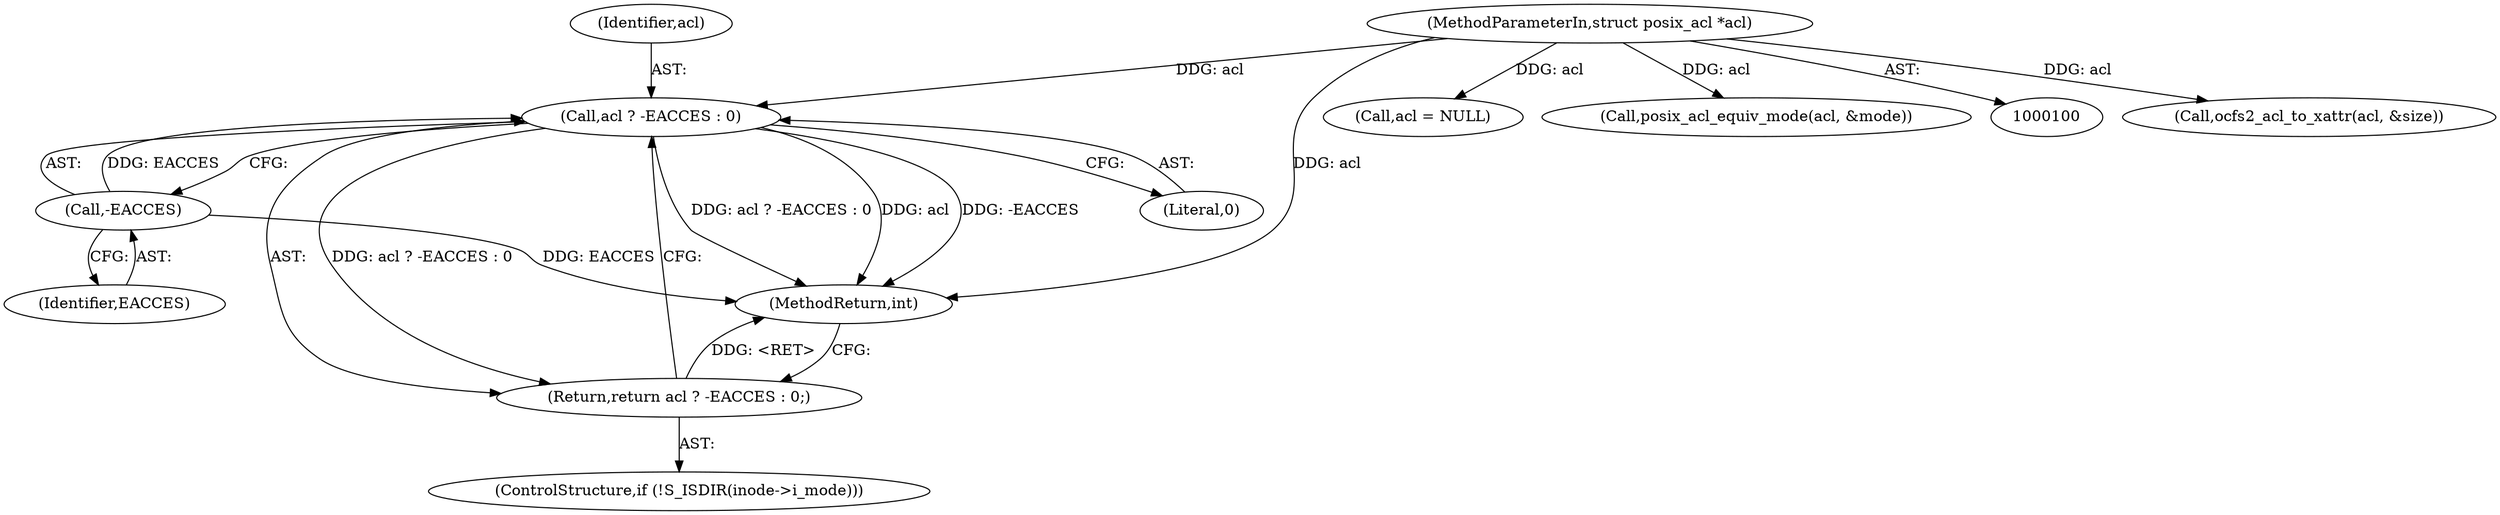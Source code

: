 digraph "0_linux_073931017b49d9458aa351605b43a7e34598caef_9@pointer" {
"1000185" [label="(Call,acl ? -EACCES : 0)"];
"1000105" [label="(MethodParameterIn,struct posix_acl *acl)"];
"1000187" [label="(Call,-EACCES)"];
"1000184" [label="(Return,return acl ? -EACCES : 0;)"];
"1000185" [label="(Call,acl ? -EACCES : 0)"];
"1000200" [label="(Call,ocfs2_acl_to_xattr(acl, &size))"];
"1000159" [label="(Call,acl = NULL)"];
"1000145" [label="(Call,posix_acl_equiv_mode(acl, &mode))"];
"1000189" [label="(Literal,0)"];
"1000105" [label="(MethodParameterIn,struct posix_acl *acl)"];
"1000184" [label="(Return,return acl ? -EACCES : 0;)"];
"1000178" [label="(ControlStructure,if (!S_ISDIR(inode->i_mode)))"];
"1000187" [label="(Call,-EACCES)"];
"1000188" [label="(Identifier,EACCES)"];
"1000241" [label="(MethodReturn,int)"];
"1000186" [label="(Identifier,acl)"];
"1000185" -> "1000184"  [label="AST: "];
"1000185" -> "1000187"  [label="CFG: "];
"1000185" -> "1000189"  [label="CFG: "];
"1000186" -> "1000185"  [label="AST: "];
"1000187" -> "1000185"  [label="AST: "];
"1000189" -> "1000185"  [label="AST: "];
"1000184" -> "1000185"  [label="CFG: "];
"1000185" -> "1000241"  [label="DDG: acl ? -EACCES : 0"];
"1000185" -> "1000241"  [label="DDG: acl"];
"1000185" -> "1000241"  [label="DDG: -EACCES"];
"1000185" -> "1000184"  [label="DDG: acl ? -EACCES : 0"];
"1000105" -> "1000185"  [label="DDG: acl"];
"1000187" -> "1000185"  [label="DDG: EACCES"];
"1000105" -> "1000100"  [label="AST: "];
"1000105" -> "1000241"  [label="DDG: acl"];
"1000105" -> "1000145"  [label="DDG: acl"];
"1000105" -> "1000159"  [label="DDG: acl"];
"1000105" -> "1000200"  [label="DDG: acl"];
"1000187" -> "1000188"  [label="CFG: "];
"1000188" -> "1000187"  [label="AST: "];
"1000187" -> "1000241"  [label="DDG: EACCES"];
"1000184" -> "1000178"  [label="AST: "];
"1000241" -> "1000184"  [label="CFG: "];
"1000184" -> "1000241"  [label="DDG: <RET>"];
}
